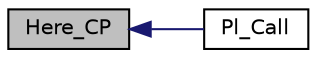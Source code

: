 digraph "Here_CP"
{
  edge [fontname="Helvetica",fontsize="10",labelfontname="Helvetica",labelfontsize="10"];
  node [fontname="Helvetica",fontsize="10",shape=record];
  rankdir="LR";
  Node1 [label="Here_CP",height=0.2,width=0.4,color="black", fillcolor="grey75", style="filled", fontcolor="black"];
  Node1 -> Node2 [dir="back",color="midnightblue",fontsize="10",style="solid",fontname="Helvetica"];
  Node2 [label="Pl_Call",height=0.2,width=0.4,color="black", fillcolor="white", style="filled",URL="$x86__64__any_8c.html#ac518d1a29c3015b3aec79cfa4300c362"];
}
